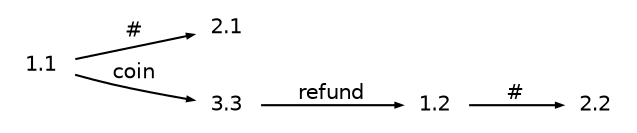 digraph g
{
   graph [rankdir=LR];
   edge [arrowsize=0.3,fontsize=10,fontname=Helvetica];
   node [shape=plaintext,width=.3,height=.2,fontsize=10,fontname=Helvetica];
   1.1->2.1 [label="#"];
   1.1->3.3 [label="coin"];
   1.2->2.2 [label="#"];
   3.3->1.2 [label="refund"];
}
